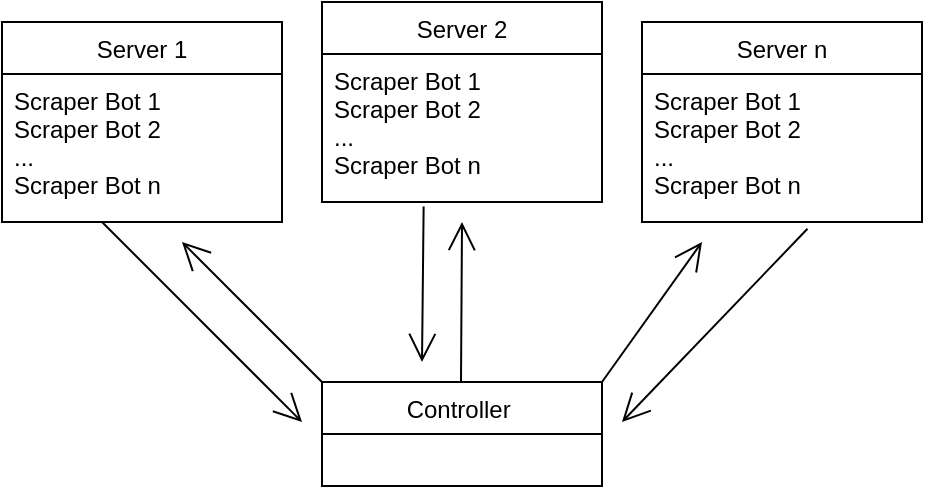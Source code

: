 <mxfile version="20.5.1" type="google" pages="10"><diagram id="6lo8edMfDOjn37Df6riV" name="distributed"><mxGraphModel grid="1" page="0" gridSize="10" guides="1" tooltips="1" connect="1" arrows="1" fold="1" pageScale="1" pageWidth="827" pageHeight="1169" math="0" shadow="0"><root><mxCell id="0"/><mxCell id="1" parent="0"/><mxCell id="WBsqoOBxt-YcbuJQRADD-1" value="Controller " style="swimlane;fontStyle=0;childLayout=stackLayout;horizontal=1;startSize=26;fillColor=none;horizontalStack=0;resizeParent=1;resizeParentMax=0;resizeLast=0;collapsible=1;marginBottom=0;" vertex="1" parent="1"><mxGeometry x="320" y="200" width="140" height="52" as="geometry"/></mxCell><mxCell id="WBsqoOBxt-YcbuJQRADD-5" value="" style="endArrow=open;endFill=1;endSize=12;html=1;rounded=0;" edge="1" parent="1"><mxGeometry width="160" relative="1" as="geometry"><mxPoint x="320" y="200" as="sourcePoint"/><mxPoint x="250" y="130" as="targetPoint"/></mxGeometry></mxCell><mxCell id="WBsqoOBxt-YcbuJQRADD-6" value="" style="endArrow=open;endFill=1;endSize=12;html=1;rounded=0;" edge="1" parent="1"><mxGeometry width="160" relative="1" as="geometry"><mxPoint x="389.5" y="200" as="sourcePoint"/><mxPoint x="390" y="120" as="targetPoint"/></mxGeometry></mxCell><mxCell id="WBsqoOBxt-YcbuJQRADD-7" value="" style="endArrow=open;endFill=1;endSize=12;html=1;rounded=0;" edge="1" parent="1"><mxGeometry width="160" relative="1" as="geometry"><mxPoint x="460" y="200" as="sourcePoint"/><mxPoint x="510" y="130" as="targetPoint"/></mxGeometry></mxCell><mxCell id="WBsqoOBxt-YcbuJQRADD-8" value="Server 1" style="swimlane;fontStyle=0;childLayout=stackLayout;horizontal=1;startSize=26;fillColor=none;horizontalStack=0;resizeParent=1;resizeParentMax=0;resizeLast=0;collapsible=1;marginBottom=0;" vertex="1" parent="1"><mxGeometry x="160" y="20" width="140" height="100" as="geometry"/></mxCell><mxCell id="WBsqoOBxt-YcbuJQRADD-9" value="Scraper Bot 1&#10;Scraper Bot 2&#10;...&#10;Scraper Bot n" style="text;strokeColor=none;fillColor=none;align=left;verticalAlign=top;spacingLeft=4;spacingRight=4;overflow=hidden;rotatable=0;points=[[0,0.5],[1,0.5]];portConstraint=eastwest;" vertex="1" parent="WBsqoOBxt-YcbuJQRADD-8"><mxGeometry y="26" width="140" height="74" as="geometry"/></mxCell><mxCell id="WBsqoOBxt-YcbuJQRADD-12" value="Server 2" style="swimlane;fontStyle=0;childLayout=stackLayout;horizontal=1;startSize=26;fillColor=none;horizontalStack=0;resizeParent=1;resizeParentMax=0;resizeLast=0;collapsible=1;marginBottom=0;" vertex="1" parent="1"><mxGeometry x="320" y="10" width="140" height="100" as="geometry"/></mxCell><mxCell id="WBsqoOBxt-YcbuJQRADD-21" value="Scraper Bot 1&#10;Scraper Bot 2&#10;...&#10;Scraper Bot n" style="text;strokeColor=none;fillColor=none;align=left;verticalAlign=top;spacingLeft=4;spacingRight=4;overflow=hidden;rotatable=0;points=[[0,0.5],[1,0.5]];portConstraint=eastwest;" vertex="1" parent="WBsqoOBxt-YcbuJQRADD-12"><mxGeometry y="26" width="140" height="74" as="geometry"/></mxCell><mxCell id="WBsqoOBxt-YcbuJQRADD-16" value="Server n" style="swimlane;fontStyle=0;childLayout=stackLayout;horizontal=1;startSize=26;fillColor=none;horizontalStack=0;resizeParent=1;resizeParentMax=0;resizeLast=0;collapsible=1;marginBottom=0;" vertex="1" parent="1"><mxGeometry x="480" y="20" width="140" height="100" as="geometry"/></mxCell><mxCell id="WBsqoOBxt-YcbuJQRADD-22" value="Scraper Bot 1&#10;Scraper Bot 2&#10;...&#10;Scraper Bot n" style="text;strokeColor=none;fillColor=none;align=left;verticalAlign=top;spacingLeft=4;spacingRight=4;overflow=hidden;rotatable=0;points=[[0,0.5],[1,0.5]];portConstraint=eastwest;" vertex="1" parent="WBsqoOBxt-YcbuJQRADD-16"><mxGeometry y="26" width="140" height="74" as="geometry"/></mxCell><mxCell id="WBsqoOBxt-YcbuJQRADD-23" value="" style="endArrow=open;endFill=1;endSize=12;html=1;rounded=0;" edge="1" parent="1"><mxGeometry width="160" relative="1" as="geometry"><mxPoint x="210" y="120" as="sourcePoint"/><mxPoint x="310" y="220" as="targetPoint"/></mxGeometry></mxCell><mxCell id="WBsqoOBxt-YcbuJQRADD-24" value="" style="endArrow=open;endFill=1;endSize=12;html=1;rounded=0;exitX=0.363;exitY=1.03;exitDx=0;exitDy=0;exitPerimeter=0;" edge="1" parent="1" source="WBsqoOBxt-YcbuJQRADD-21"><mxGeometry width="160" relative="1" as="geometry"><mxPoint x="370" y="120" as="sourcePoint"/><mxPoint x="370" y="190" as="targetPoint"/></mxGeometry></mxCell><mxCell id="WBsqoOBxt-YcbuJQRADD-25" value="" style="endArrow=open;endFill=1;endSize=12;html=1;rounded=0;exitX=0.591;exitY=1.046;exitDx=0;exitDy=0;exitPerimeter=0;" edge="1" parent="1" source="WBsqoOBxt-YcbuJQRADD-22"><mxGeometry width="160" relative="1" as="geometry"><mxPoint x="580" y="150" as="sourcePoint"/><mxPoint x="470" y="220" as="targetPoint"/></mxGeometry></mxCell></root></mxGraphModel></diagram><diagram id="6gfaLWw_kFgIqNuLyUsU" name="bot_controller"><mxGraphModel grid="1" page="1" gridSize="10" guides="1" tooltips="1" connect="1" arrows="1" fold="1" pageScale="1" pageWidth="827" pageHeight="1169" math="0" shadow="0"><root><mxCell id="0"/><mxCell id="1" parent="0"/><mxCell id="uJuizj9Ib52VV0CMXreC-1" value="Controller" style="html=1;" vertex="1" parent="1"><mxGeometry x="80" y="40" width="80" height="240" as="geometry"/></mxCell><mxCell id="uJuizj9Ib52VV0CMXreC-2" value="Scraping Bot" style="html=1;" vertex="1" parent="1"><mxGeometry x="400" y="40" width="80" height="240" as="geometry"/></mxCell><mxCell id="uJuizj9Ib52VV0CMXreC-3" value="" style="endArrow=open;endFill=1;endSize=12;html=1;rounded=0;entryX=0;entryY=0.167;entryDx=0;entryDy=0;entryPerimeter=0;" edge="1" parent="1" target="uJuizj9Ib52VV0CMXreC-2"><mxGeometry width="160" relative="1" as="geometry"><mxPoint x="160" y="80" as="sourcePoint"/><mxPoint x="320" y="80" as="targetPoint"/></mxGeometry></mxCell><mxCell id="uJuizj9Ib52VV0CMXreC-4" value="send scraping commands" style="text;html=1;align=center;verticalAlign=middle;resizable=0;points=[];autosize=1;strokeColor=none;fillColor=none;" vertex="1" parent="1"><mxGeometry x="200" y="50" width="160" height="30" as="geometry"/></mxCell><mxCell id="uJuizj9Ib52VV0CMXreC-5" value="" style="endArrow=open;endFill=1;endSize=12;html=1;rounded=0;" edge="1" parent="1"><mxGeometry width="160" relative="1" as="geometry"><mxPoint x="400" y="120" as="sourcePoint"/><mxPoint x="160" y="120" as="targetPoint"/></mxGeometry></mxCell><mxCell id="uJuizj9Ib52VV0CMXreC-6" value="confirm" style="text;html=1;align=center;verticalAlign=middle;resizable=0;points=[];autosize=1;strokeColor=none;fillColor=none;" vertex="1" parent="1"><mxGeometry x="250" y="90" width="60" height="30" as="geometry"/></mxCell><mxCell id="uJuizj9Ib52VV0CMXreC-7" value="" style="endArrow=open;endFill=1;endSize=12;html=1;rounded=0;" edge="1" parent="1"><mxGeometry width="160" relative="1" as="geometry"><mxPoint x="480" y="159.5" as="sourcePoint"/><mxPoint x="480" y="200" as="targetPoint"/><Array as="points"><mxPoint x="520" y="160"/><mxPoint x="520" y="180"/><mxPoint x="520" y="200"/></Array></mxGeometry></mxCell><mxCell id="uJuizj9Ib52VV0CMXreC-8" value="execution" style="text;html=1;align=center;verticalAlign=middle;resizable=0;points=[];autosize=1;strokeColor=none;fillColor=none;" vertex="1" parent="1"><mxGeometry x="520" y="165" width="70" height="30" as="geometry"/></mxCell><mxCell id="uJuizj9Ib52VV0CMXreC-9" value="" style="endArrow=open;endFill=1;endSize=12;html=1;rounded=0;exitX=-0.035;exitY=0.832;exitDx=0;exitDy=0;exitPerimeter=0;entryX=1.025;entryY=0.832;entryDx=0;entryDy=0;entryPerimeter=0;" edge="1" parent="1" source="uJuizj9Ib52VV0CMXreC-2" target="uJuizj9Ib52VV0CMXreC-1"><mxGeometry width="160" relative="1" as="geometry"><mxPoint x="220" y="240" as="sourcePoint"/><mxPoint x="170" y="240" as="targetPoint"/></mxGeometry></mxCell><mxCell id="uJuizj9Ib52VV0CMXreC-10" value="send data&amp;nbsp;" style="text;html=1;align=center;verticalAlign=middle;resizable=0;points=[];autosize=1;strokeColor=none;fillColor=none;" vertex="1" parent="1"><mxGeometry x="240" y="215" width="80" height="30" as="geometry"/></mxCell></root></mxGraphModel></diagram><diagram id="EYFS28SbmfHysY7_RKF6" name="cookie_rotation"><mxGraphModel grid="1" page="1" gridSize="10" guides="1" tooltips="1" connect="1" arrows="1" fold="1" pageScale="1" pageWidth="827" pageHeight="1169" math="0" shadow="0"><root><mxCell id="0"/><mxCell id="1" parent="0"/><mxCell id="QWUSet8GtUvoEqZP-g1v-1" value="cookie-rotation()&amp;nbsp;" style="text;html=1;align=center;verticalAlign=middle;resizable=0;points=[];autosize=1;strokeColor=none;fillColor=none;fontSize=14;fontStyle=0" vertex="1" parent="1"><mxGeometry x="275" y="30" width="130" height="30" as="geometry"/></mxCell><mxCell id="QWUSet8GtUvoEqZP-g1v-2" value="" style="verticalLabelPosition=bottom;shadow=0;dashed=0;align=center;html=1;verticalAlign=top;shape=mxgraph.electrical.rot_mech.verticalLabelPosition=bottom;shadow=0;dashed=0;align=center;fillColor=strokeColor;html=1;verticalAlign=top;strokeWidth=1;shape=mxgraph.electrical.rot_mech.rotation;fontSize=14;strokeColor=#00188D;" vertex="1" parent="1"><mxGeometry x="300" y="60" width="69" height="54" as="geometry"/></mxCell><mxCell id="QWUSet8GtUvoEqZP-g1v-3" value="" style="endArrow=classic;html=1;rounded=0;fontSize=14;strokeColor=#00188D;" edge="1" parent="1"><mxGeometry width="50" height="50" relative="1" as="geometry"><mxPoint x="210" y="78" as="sourcePoint"/><mxPoint x="270" y="78" as="targetPoint"/></mxGeometry></mxCell><mxCell id="QWUSet8GtUvoEqZP-g1v-4" value="random ()" style="text;html=1;align=center;verticalAlign=middle;resizable=0;points=[];autosize=1;strokeColor=none;fillColor=none;fontSize=14;fontStyle=0" vertex="1" parent="1"><mxGeometry x="294.5" y="114" width="80" height="30" as="geometry"/></mxCell><mxCell id="QWUSet8GtUvoEqZP-g1v-5" value="" style="shape=image;html=1;verticalAlign=top;verticalLabelPosition=bottom;labelBackgroundColor=#ffffff;imageAspect=0;aspect=fixed;image=https://cdn0.iconfinder.com/data/icons/job-seeker/256/choose_2_job_seeker_employee_unemployee_work-128.png;fontSize=14;" vertex="1" parent="1"><mxGeometry x="480" y="30" width="98" height="98" as="geometry"/></mxCell><mxCell id="QWUSet8GtUvoEqZP-g1v-6" value="account selection&amp;nbsp;" style="text;html=1;align=center;verticalAlign=middle;resizable=0;points=[];autosize=1;strokeColor=none;fillColor=none;fontSize=14;fontStyle=0" vertex="1" parent="1"><mxGeometry x="465" y="108" width="140" height="30" as="geometry"/></mxCell><mxCell id="QWUSet8GtUvoEqZP-g1v-7" value="" style="endArrow=classic;html=1;rounded=0;fontSize=14;strokeColor=#00188D;" edge="1" parent="1"><mxGeometry width="50" height="50" relative="1" as="geometry"><mxPoint x="400" y="78" as="sourcePoint"/><mxPoint x="460" y="78" as="targetPoint"/></mxGeometry></mxCell><mxCell id="QWUSet8GtUvoEqZP-g1v-8" value="Login" style="html=1;strokeColor=none;fillColor=#00188D;labelPosition=center;verticalLabelPosition=middle;verticalAlign=top;align=center;fontSize=12;outlineConnect=0;spacingTop=-6;fontColor=#FFFFFF;sketch=0;shape=mxgraph.sitemap.login;" vertex="1" parent="1"><mxGeometry x="69.5" y="49" width="110" height="60" as="geometry"/></mxCell><mxCell id="QWUSet8GtUvoEqZP-g1v-9" value="" style="endArrow=classic;html=1;rounded=0;fontSize=14;strokeColor=#00188D;" edge="1" parent="1"><mxGeometry width="50" height="50" relative="1" as="geometry"><mxPoint x="590" y="78" as="sourcePoint"/><mxPoint x="650" y="78" as="targetPoint"/></mxGeometry></mxCell><mxCell id="QWUSet8GtUvoEqZP-g1v-10" value="cookie creation&amp;nbsp;" style="text;html=1;align=center;verticalAlign=middle;resizable=0;points=[];autosize=1;strokeColor=none;fillColor=none;fontSize=14;fontStyle=0" vertex="1" parent="1"><mxGeometry x="64.5" y="109" width="120" height="30" as="geometry"/></mxCell><mxCell id="QWUSet8GtUvoEqZP-g1v-11" value="scraping" style="text;html=1;align=center;verticalAlign=middle;resizable=0;points=[];autosize=1;strokeColor=none;fillColor=none;fontSize=14;fontStyle=0" vertex="1" parent="1"><mxGeometry x="650" y="30" width="80" height="30" as="geometry"/></mxCell><mxCell id="QWUSet8GtUvoEqZP-g1v-12" value="" style="shape=image;html=1;verticalAlign=top;verticalLabelPosition=bottom;labelBackgroundColor=#ffffff;imageAspect=0;aspect=fixed;image=https://cdn0.iconfinder.com/data/icons/google-material-design-3-0/48/ic_play_for_work_48px-128.png;fontSize=14;" vertex="1" parent="1"><mxGeometry x="646" y="49" width="88" height="88" as="geometry"/></mxCell><mxCell id="QWUSet8GtUvoEqZP-g1v-13" value="" style="endArrow=classic;html=1;rounded=1;fontSize=14;exitX=0.5;exitY=1;exitDx=0;exitDy=0;fontColor=#00188D;strokeColor=#00188D;" edge="1" parent="1" source="QWUSet8GtUvoEqZP-g1v-12"><mxGeometry width="50" height="50" relative="1" as="geometry"><mxPoint x="710" y="168" as="sourcePoint"/><mxPoint x="60" y="78" as="targetPoint"/><Array as="points"><mxPoint x="690" y="158"/><mxPoint x="30" y="158"/><mxPoint x="30" y="78"/></Array></mxGeometry></mxCell></root></mxGraphModel></diagram><diagram id="NHl9UJUbLQCE3LHHdLps" name="schema_social"><mxGraphModel grid="1" page="1" gridSize="10" guides="1" tooltips="1" connect="1" arrows="1" fold="1" pageScale="1" pageWidth="827" pageHeight="1169" math="0" shadow="0"><root><mxCell id="0"/><mxCell id="1" parent="0"/><mxCell id="LEFngBoIfDXuX_nt51dI-24" style="edgeStyle=orthogonalEdgeStyle;rounded=1;orthogonalLoop=1;jettySize=auto;html=1;exitX=0.5;exitY=0;exitDx=0;exitDy=0;exitPerimeter=0;strokeColor=#00188D;strokeWidth=2;fontSize=14;fontColor=#00188D;entryX=0;entryY=0.5;entryDx=0;entryDy=0;fontStyle=0" edge="1" parent="1" source="LEFngBoIfDXuX_nt51dI-26" target="LEFngBoIfDXuX_nt51dI-43"><mxGeometry relative="1" as="geometry"><mxPoint x="170" y="70" as="targetPoint"/><Array as="points"><mxPoint x="70" y="70"/></Array></mxGeometry></mxCell><mxCell id="LEFngBoIfDXuX_nt51dI-25" style="edgeStyle=orthogonalEdgeStyle;rounded=1;orthogonalLoop=1;jettySize=auto;html=1;exitX=0.5;exitY=1;exitDx=0;exitDy=0;exitPerimeter=0;strokeColor=#00188D;strokeWidth=2;fontSize=14;fontColor=#00188D;fontStyle=0" edge="1" parent="1" source="LEFngBoIfDXuX_nt51dI-26"><mxGeometry relative="1" as="geometry"><mxPoint x="170" y="220" as="targetPoint"/><Array as="points"><mxPoint x="70" y="220"/><mxPoint x="170" y="220"/></Array></mxGeometry></mxCell><mxCell id="LEFngBoIfDXuX_nt51dI-26" value="" style="sketch=0;aspect=fixed;pointerEvents=1;shadow=0;dashed=0;html=1;strokeColor=none;labelPosition=center;verticalLabelPosition=bottom;verticalAlign=top;align=center;fillColor=#00188D;shape=mxgraph.azure.computer" vertex="1" parent="1"><mxGeometry x="40" y="123.5" width="60" height="54" as="geometry"/></mxCell><mxCell id="LEFngBoIfDXuX_nt51dI-27" value="Data collection&amp;nbsp;" style="text;html=1;align=center;verticalAlign=middle;resizable=0;points=[];autosize=1;strokeColor=none;fillColor=none;fontColor=#00188D;fontStyle=0;fontSize=14;" vertex="1" parent="1"><mxGeometry x="176.25" y="55" width="120" height="30" as="geometry"/></mxCell><mxCell id="LEFngBoIfDXuX_nt51dI-28" style="edgeStyle=orthogonalEdgeStyle;rounded=0;orthogonalLoop=1;jettySize=auto;html=1;exitX=1;exitY=0.5;exitDx=0;exitDy=0;strokeColor=#00188D;strokeWidth=2;fontSize=14;fontColor=#00188D;fontStyle=0" edge="1" parent="1"><mxGeometry relative="1" as="geometry"><mxPoint x="349" y="69.5" as="targetPoint"/><mxPoint x="299" y="69.5" as="sourcePoint"/></mxGeometry></mxCell><mxCell id="LEFngBoIfDXuX_nt51dI-29" style="edgeStyle=orthogonalEdgeStyle;rounded=0;orthogonalLoop=1;jettySize=auto;html=1;exitX=0.5;exitY=1;exitDx=0;exitDy=0;strokeColor=#00188D;strokeWidth=2;fontSize=14;fontColor=#00188D;fontStyle=0" edge="1" parent="1" source="LEFngBoIfDXuX_nt51dI-30"><mxGeometry relative="1" as="geometry"><mxPoint x="384" y="130" as="targetPoint"/></mxGeometry></mxCell><mxCell id="LEFngBoIfDXuX_nt51dI-30" value="&lt;font style=&quot;font-size: 17px;&quot;&gt;&lt;span&gt;DB&lt;/span&gt;&lt;/font&gt;" style="shape=datastore;whiteSpace=wrap;html=1;rounded=1;shadow=0;labelBackgroundColor=none;strokeColor=#00188D;strokeWidth=2;fontSize=14;fontColor=#00188D;fillColor=none;fontStyle=0" vertex="1" parent="1"><mxGeometry x="354" y="40" width="60" height="60" as="geometry"/></mxCell><mxCell id="LEFngBoIfDXuX_nt51dI-31" value="Data analysis" style="text;html=1;align=center;verticalAlign=middle;resizable=0;points=[];autosize=1;strokeColor=none;fillColor=none;fontSize=14;fontColor=#00188D;fontStyle=0" vertex="1" parent="1"><mxGeometry x="171.25" y="127.5" width="110" height="30" as="geometry"/></mxCell><mxCell id="LEFngBoIfDXuX_nt51dI-32" style="edgeStyle=orthogonalEdgeStyle;rounded=0;orthogonalLoop=1;jettySize=auto;html=1;exitX=1;exitY=0.5;exitDx=0;exitDy=0;strokeColor=#00188D;strokeWidth=2;fontSize=14;fontColor=#00188D;fontStyle=0" edge="1" parent="1" source="LEFngBoIfDXuX_nt51dI-33"><mxGeometry relative="1" as="geometry"><mxPoint x="350" y="145.143" as="targetPoint"/></mxGeometry></mxCell><mxCell id="LEFngBoIfDXuX_nt51dI-33" value="" style="rounded=1;whiteSpace=wrap;html=1;shadow=0;labelBackgroundColor=none;strokeColor=#00188D;strokeWidth=2;fontSize=14;fontColor=#00188D;fillColor=none;fontStyle=0" vertex="1" parent="1"><mxGeometry x="170" y="129" width="110" height="32" as="geometry"/></mxCell><mxCell id="LEFngBoIfDXuX_nt51dI-34" style="edgeStyle=orthogonalEdgeStyle;rounded=0;orthogonalLoop=1;jettySize=auto;html=1;exitX=0.5;exitY=1;exitDx=0;exitDy=0;exitPerimeter=0;strokeColor=#00188D;strokeWidth=2;fontSize=14;fontColor=#00188D;fontStyle=0" edge="1" parent="1" source="LEFngBoIfDXuX_nt51dI-35"><mxGeometry relative="1" as="geometry"><mxPoint x="384" y="200" as="targetPoint"/></mxGeometry></mxCell><mxCell id="LEFngBoIfDXuX_nt51dI-35" value="" style="sketch=0;aspect=fixed;pointerEvents=1;shadow=0;dashed=0;html=1;strokeColor=none;labelPosition=center;verticalLabelPosition=bottom;verticalAlign=top;align=center;fillColor=#00188D;shape=mxgraph.mscae.enterprise.filter;rounded=1;labelBackgroundColor=none;strokeWidth=2;fontSize=14;fontColor=#00188D;fillStyle=auto;fontStyle=0" vertex="1" parent="1"><mxGeometry x="359" y="129" width="50" height="45" as="geometry"/></mxCell><mxCell id="LEFngBoIfDXuX_nt51dI-36" value="Filtering" style="text;html=1;align=center;verticalAlign=middle;resizable=0;points=[];autosize=1;strokeColor=none;fillColor=none;fontSize=14;fontColor=#00188D;fontStyle=0" vertex="1" parent="1"><mxGeometry x="400" y="127.5" width="70" height="30" as="geometry"/></mxCell><mxCell id="LEFngBoIfDXuX_nt51dI-37" value="Data visualization&amp;nbsp;" style="text;html=1;align=center;verticalAlign=middle;resizable=0;points=[];autosize=1;strokeColor=none;fillColor=none;fontSize=14;fontColor=#00188D;fontStyle=0" vertex="1" parent="1"><mxGeometry x="167.5" y="200" width="140" height="30" as="geometry"/></mxCell><mxCell id="LEFngBoIfDXuX_nt51dI-38" style="edgeStyle=orthogonalEdgeStyle;rounded=0;orthogonalLoop=1;jettySize=auto;html=1;exitX=1;exitY=0.5;exitDx=0;exitDy=0;strokeColor=#00188D;strokeWidth=2;fontSize=14;fontColor=#00188D;fontStyle=0" edge="1" parent="1" source="LEFngBoIfDXuX_nt51dI-39"><mxGeometry relative="1" as="geometry"><mxPoint x="350" y="215" as="targetPoint"/></mxGeometry></mxCell><mxCell id="LEFngBoIfDXuX_nt51dI-39" value="" style="rounded=1;whiteSpace=wrap;html=1;shadow=0;labelBackgroundColor=none;strokeColor=#00188D;strokeWidth=2;fontSize=14;fontColor=#00188D;fillColor=none;fontStyle=0" vertex="1" parent="1"><mxGeometry x="170" y="190" width="135" height="50" as="geometry"/></mxCell><mxCell id="LEFngBoIfDXuX_nt51dI-40" style="edgeStyle=orthogonalEdgeStyle;rounded=0;orthogonalLoop=1;jettySize=auto;html=1;exitX=0.5;exitY=1;exitDx=0;exitDy=0;strokeColor=#00188D;strokeWidth=2;fontSize=14;fontColor=#00188D;fontStyle=0" edge="1" parent="1" source="LEFngBoIfDXuX_nt51dI-39" target="LEFngBoIfDXuX_nt51dI-39"><mxGeometry relative="1" as="geometry"/></mxCell><mxCell id="LEFngBoIfDXuX_nt51dI-41" value="Output &lt;br&gt;&amp;amp; &lt;br&gt;decisions" style="text;html=1;align=center;verticalAlign=middle;resizable=0;points=[];autosize=1;strokeColor=none;fillColor=none;fontSize=14;fontColor=#00188D;fontStyle=0" vertex="1" parent="1"><mxGeometry x="344" y="200" width="80" height="60" as="geometry"/></mxCell><mxCell id="LEFngBoIfDXuX_nt51dI-42" value="" style="rounded=1;whiteSpace=wrap;html=1;shadow=0;labelBackgroundColor=none;strokeColor=#00188D;strokeWidth=2;fontSize=14;fontColor=#00188D;fillColor=none;fontStyle=0" vertex="1" parent="1"><mxGeometry x="349" y="200" width="71" height="70" as="geometry"/></mxCell><mxCell id="LEFngBoIfDXuX_nt51dI-43" value="" style="rounded=1;whiteSpace=wrap;html=1;shadow=0;labelBackgroundColor=none;fillStyle=auto;strokeColor=#00188D;strokeWidth=2;fontSize=14;fontColor=#00188D;fillColor=none;sketch=0;glass=0;fontStyle=0" vertex="1" parent="1"><mxGeometry x="170.63" y="50" width="128.75" height="40" as="geometry"/></mxCell><mxCell id="LEFngBoIfDXuX_nt51dI-44" value="" style="endArrow=classic;html=1;rounded=0;strokeColor=#00188D;strokeWidth=2;fontSize=14;fontColor=#00188D;entryX=0;entryY=0.5;entryDx=0;entryDy=0;fontStyle=0" edge="1" parent="1" target="LEFngBoIfDXuX_nt51dI-33"><mxGeometry width="50" height="50" relative="1" as="geometry"><mxPoint x="100" y="145.5" as="sourcePoint"/><mxPoint x="160" y="144.5" as="targetPoint"/></mxGeometry></mxCell></root></mxGraphModel></diagram><diagram id="wFvcPxUD2ly5XsXUV4zf" name="scraper"><mxGraphModel grid="1" page="1" gridSize="10" guides="1" tooltips="1" connect="1" arrows="1" fold="1" pageScale="1" pageWidth="827" pageHeight="1169" math="0" shadow="0"><root><mxCell id="0"/><mxCell id="1" parent="0"/><mxCell id="mWmSoCLLLnv0WymLo4vZ-1" style="edgeStyle=orthogonalEdgeStyle;rounded=0;orthogonalLoop=1;jettySize=auto;html=1;exitX=1;exitY=0.5;exitDx=0;exitDy=0;exitPerimeter=0;fillColor=#0050ef;strokeColor=#001DBC;entryX=0;entryY=0.5;entryDx=0;entryDy=0;entryPerimeter=0;" edge="1" parent="1" source="mWmSoCLLLnv0WymLo4vZ-2" target="mWmSoCLLLnv0WymLo4vZ-5"><mxGeometry relative="1" as="geometry"><mxPoint x="205" y="70" as="targetPoint"/></mxGeometry></mxCell><mxCell id="mWmSoCLLLnv0WymLo4vZ-2" value="" style="strokeWidth=2;html=1;shape=mxgraph.flowchart.database;whiteSpace=wrap;fillColor=#00188D;strokeColor=#FFFFFF;" vertex="1" parent="1"><mxGeometry x="65" y="40" width="60" height="60" as="geometry"/></mxCell><mxCell id="mWmSoCLLLnv0WymLo4vZ-3" value="" style="shape=datastore;whiteSpace=wrap;html=1;fillColor=#00188D;strokeColor=#FFFFFF;labelBackgroundColor=#00188D;" vertex="1" parent="1"><mxGeometry x="365" y="40" width="60" height="60" as="geometry"/></mxCell><mxCell id="mWmSoCLLLnv0WymLo4vZ-4" style="edgeStyle=orthogonalEdgeStyle;rounded=0;orthogonalLoop=1;jettySize=auto;html=1;exitX=1;exitY=0.5;exitDx=0;exitDy=0;exitPerimeter=0;fillColor=#0050ef;strokeColor=#001DBC;entryX=0;entryY=0.5;entryDx=0;entryDy=0;" edge="1" parent="1" source="mWmSoCLLLnv0WymLo4vZ-5" target="mWmSoCLLLnv0WymLo4vZ-3"><mxGeometry relative="1" as="geometry"><mxPoint x="355" y="70" as="targetPoint"/></mxGeometry></mxCell><mxCell id="mWmSoCLLLnv0WymLo4vZ-5" value="" style="verticalLabelPosition=bottom;html=1;verticalAlign=top;align=center;strokeColor=#00188D;fillColor=#00188D;shape=mxgraph.azure.worker_roles;" vertex="1" parent="1"><mxGeometry x="215" y="47.5" width="55.0" height="45" as="geometry"/></mxCell><mxCell id="mWmSoCLLLnv0WymLo4vZ-6" value="Website data" style="text;html=1;align=center;verticalAlign=middle;resizable=0;points=[];autosize=1;strokeColor=none;fillColor=none;fontSize=14;fontStyle=0;fontColor=#00188D;" vertex="1" parent="1"><mxGeometry x="45" y="95" width="100" height="30" as="geometry"/></mxCell><mxCell id="mWmSoCLLLnv0WymLo4vZ-7" value="Web Scraper" style="text;html=1;align=center;verticalAlign=middle;resizable=0;points=[];autosize=1;strokeColor=none;fillColor=none;fontSize=14;fontColor=#00188D;fontStyle=0" vertex="1" parent="1"><mxGeometry x="195" y="95" width="100" height="30" as="geometry"/></mxCell><mxCell id="mWmSoCLLLnv0WymLo4vZ-8" value="Extracted data" style="text;html=1;align=center;verticalAlign=middle;resizable=0;points=[];autosize=1;strokeColor=none;fillColor=none;fontSize=14;fontColor=#00188D;fontStyle=0" vertex="1" parent="1"><mxGeometry x="345" y="95" width="110" height="30" as="geometry"/></mxCell></root></mxGraphModel></diagram><diagram id="AjckYMSvgVYOjL4n3dFm" name="UUID"><mxGraphModel grid="1" page="1" gridSize="10" guides="1" tooltips="1" connect="1" arrows="1" fold="1" pageScale="1" pageWidth="827" pageHeight="1169" math="0" shadow="0"><root><mxCell id="0"/><mxCell id="1" parent="0"/><mxCell id="S6ZNFdDVEeis78MNWXaA-2" value="&lt;font color=&quot;#ff3333&quot;&gt;7b823cb2&lt;/font&gt;-&lt;font color=&quot;#3333ff&quot;&gt;baf1&lt;/font&gt;-&lt;font color=&quot;#00994d&quot;&gt;48ec&lt;/font&gt;-&lt;font color=&quot;#ff9933&quot;&gt;8ae1&lt;/font&gt;-c3bc3cb3193d" style="text;html=1;align=center;verticalAlign=middle;resizable=0;points=[];autosize=1;strokeColor=none;fillColor=none;fontSize=18;" vertex="1" parent="1"><mxGeometry x="130" y="40" width="360" height="40" as="geometry"/></mxCell><mxCell id="S6ZNFdDVEeis78MNWXaA-3" value="" style="endArrow=classic;html=1;rounded=0;fontSize=18;fontColor=#000000;entryX=0.525;entryY=-0.06;entryDx=0;entryDy=0;entryPerimeter=0;" edge="1" parent="1" target="S6ZNFdDVEeis78MNWXaA-4"><mxGeometry width="50" height="50" relative="1" as="geometry"><mxPoint x="170" y="80" as="sourcePoint"/><mxPoint x="170" y="120" as="targetPoint"/></mxGeometry></mxCell><mxCell id="S6ZNFdDVEeis78MNWXaA-4" value="&lt;font color=&quot;#ff3333&quot;&gt;time_low&lt;/font&gt;" style="text;html=1;align=center;verticalAlign=middle;resizable=0;points=[];autosize=1;strokeColor=none;fillColor=none;fontSize=15;fontColor=#000000;" vertex="1" parent="1"><mxGeometry x="80" y="110" width="80" height="30" as="geometry"/></mxCell><mxCell id="S6ZNFdDVEeis78MNWXaA-5" value="" style="endArrow=classic;html=1;rounded=0;fontSize=18;fontColor=#000000;entryX=0.365;entryY=-0.113;entryDx=0;entryDy=0;entryPerimeter=0;" edge="1" parent="1" target="S6ZNFdDVEeis78MNWXaA-6"><mxGeometry width="50" height="50" relative="1" as="geometry"><mxPoint x="240" y="80" as="sourcePoint"/><mxPoint x="240" y="160" as="targetPoint"/></mxGeometry></mxCell><mxCell id="S6ZNFdDVEeis78MNWXaA-6" value="&lt;font color=&quot;#3333ff&quot;&gt;time_mid&lt;/font&gt;" style="text;html=1;align=center;verticalAlign=middle;resizable=0;points=[];autosize=1;strokeColor=none;fillColor=none;fontSize=15;fontColor=#000000;" vertex="1" parent="1"><mxGeometry x="140" y="150" width="80" height="30" as="geometry"/></mxCell><mxCell id="S6ZNFdDVEeis78MNWXaA-7" value="" style="endArrow=classic;html=1;rounded=0;fontSize=18;fontColor=#000000;entryX=0.503;entryY=-0.167;entryDx=0;entryDy=0;entryPerimeter=0;" edge="1" parent="1" target="S6ZNFdDVEeis78MNWXaA-8"><mxGeometry width="50" height="50" relative="1" as="geometry"><mxPoint x="290" y="80" as="sourcePoint"/><mxPoint x="290" y="120" as="targetPoint"/></mxGeometry></mxCell><mxCell id="S6ZNFdDVEeis78MNWXaA-8" value="&lt;font color=&quot;#00994d&quot;&gt;time_hi_and version&lt;/font&gt;" style="text;html=1;align=center;verticalAlign=middle;resizable=0;points=[];autosize=1;strokeColor=none;fillColor=none;fontSize=15;fontColor=#000000;" vertex="1" parent="1"><mxGeometry x="180" y="180" width="160" height="30" as="geometry"/></mxCell><mxCell id="S6ZNFdDVEeis78MNWXaA-9" value="" style="endArrow=classic;html=1;rounded=0;fontSize=18;fontColor=#000000;" edge="1" parent="1"><mxGeometry width="50" height="50" relative="1" as="geometry"><mxPoint x="334" y="80" as="sourcePoint"/><mxPoint x="380" y="150" as="targetPoint"/></mxGeometry></mxCell><mxCell id="S6ZNFdDVEeis78MNWXaA-10" value="&lt;span style=&quot;font-family: sans-serif; font-size: 14px; text-align: start;&quot;&gt;&lt;font color=&quot;#ff9933&quot;&gt;clock_seq_hi_and_res clock_seq_low&lt;/font&gt;&lt;/span&gt;" style="text;html=1;align=center;verticalAlign=middle;resizable=0;points=[];autosize=1;strokeColor=none;fillColor=none;fontSize=15;fontColor=#000000;" vertex="1" parent="1"><mxGeometry x="280" y="150" width="260" height="30" as="geometry"/></mxCell><mxCell id="S6ZNFdDVEeis78MNWXaA-11" value="" style="endArrow=classic;html=1;rounded=0;fontSize=18;fontColor=#000000;" edge="1" parent="1"><mxGeometry width="50" height="50" relative="1" as="geometry"><mxPoint x="410" y="80" as="sourcePoint"/><mxPoint x="462" y="110" as="targetPoint"/></mxGeometry></mxCell><mxCell id="S6ZNFdDVEeis78MNWXaA-12" value="node (MAC address)" style="text;html=1;align=center;verticalAlign=middle;resizable=0;points=[];autosize=1;strokeColor=none;fillColor=none;fontSize=15;fontColor=#000000;" vertex="1" parent="1"><mxGeometry x="400" y="110" width="160" height="30" as="geometry"/></mxCell></root></mxGraphModel></diagram><diagram id="H33h-VTSottruESUBHRk" name="API"><mxGraphModel grid="1" page="1" gridSize="10" guides="1" tooltips="1" connect="1" arrows="1" fold="1" pageScale="1" pageWidth="827" pageHeight="1169" math="0" shadow="0"><root><mxCell id="0"/><mxCell id="1" parent="0"/><mxCell id="7AaZ1QBW_k7z9QwE0T_A-1" value="" style="endArrow=classic;html=1;rounded=1;fontFamily=Comic Sans MS;fontStyle=1;fontColor=#00188D;strokeColor=#00188D;" edge="1" parent="1"><mxGeometry width="50" height="50" relative="1" as="geometry"><mxPoint x="130" y="70" as="sourcePoint"/><mxPoint x="220" y="70" as="targetPoint"/></mxGeometry></mxCell><mxCell id="7AaZ1QBW_k7z9QwE0T_A-2" value="" style="endArrow=classic;html=1;rounded=1;fontFamily=Comic Sans MS;fontStyle=1;fontColor=#00188D;strokeColor=#00188D;" edge="1" parent="1"><mxGeometry width="50" height="50" relative="1" as="geometry"><mxPoint x="340" y="70" as="sourcePoint"/><mxPoint x="430" y="70" as="targetPoint"/></mxGeometry></mxCell><mxCell id="7AaZ1QBW_k7z9QwE0T_A-3" value="" style="endArrow=classic;html=1;rounded=1;fontFamily=Comic Sans MS;fontStyle=1;fontColor=#00188D;strokeColor=#00188D;" edge="1" parent="1"><mxGeometry width="50" height="50" relative="1" as="geometry"><mxPoint x="430" y="100" as="sourcePoint"/><mxPoint x="340" y="100" as="targetPoint"/><Array as="points"><mxPoint x="380" y="100"/></Array></mxGeometry></mxCell><mxCell id="7AaZ1QBW_k7z9QwE0T_A-4" value="" style="endArrow=classic;html=1;rounded=1;fontFamily=Comic Sans MS;fontStyle=1;fontColor=#00188D;strokeColor=#00188D;" edge="1" parent="1"><mxGeometry width="50" height="50" relative="1" as="geometry"><mxPoint x="220" y="100" as="sourcePoint"/><mxPoint x="130" y="100" as="targetPoint"/><Array as="points"><mxPoint x="170" y="100"/></Array></mxGeometry></mxCell><mxCell id="7AaZ1QBW_k7z9QwE0T_A-5" value="HTTP Method" style="text;html=1;align=center;verticalAlign=middle;resizable=0;points=[];autosize=1;strokeColor=none;fillColor=none;fontFamily=Helvetica;fontStyle=0;fontColor=#000000;" vertex="1" parent="1"><mxGeometry x="125" y="30" width="100" height="30" as="geometry"/></mxCell><mxCell id="7AaZ1QBW_k7z9QwE0T_A-6" value="JSON" style="text;html=1;align=center;verticalAlign=middle;resizable=0;points=[];autosize=1;strokeColor=none;fillColor=none;fontFamily=Helvetica;fontStyle=0;fontColor=#000000;" vertex="1" parent="1"><mxGeometry x="145" y="100" width="60" height="30" as="geometry"/></mxCell><mxCell id="7AaZ1QBW_k7z9QwE0T_A-7" value="DATABASE&lt;br&gt;" style="sketch=0;aspect=fixed;pointerEvents=1;shadow=0;dashed=0;html=1;strokeColor=none;labelPosition=center;verticalLabelPosition=bottom;verticalAlign=top;align=center;fillColor=#00188D;shape=mxgraph.mscae.enterprise.database_generic;fontFamily=Helvetica;fontStyle=0;fontColor=#000000;" vertex="1" parent="1"><mxGeometry x="440" y="45" width="55.5" height="75" as="geometry"/></mxCell><mxCell id="7AaZ1QBW_k7z9QwE0T_A-8" value="&lt;span style=&quot;&quot;&gt;REST API&lt;/span&gt;&lt;br style=&quot;&quot;&gt;&lt;span style=&quot;&quot;&gt;{...}&lt;/span&gt;" style="sketch=0;aspect=fixed;pointerEvents=1;shadow=0;dashed=0;html=1;strokeColor=none;labelPosition=center;verticalLabelPosition=bottom;verticalAlign=top;align=center;fillColor=#00188D;shape=mxgraph.mscae.enterprise.internet;fontFamily=Helvetica;fontStyle=0;fontColor=#000000;" vertex="1" parent="1"><mxGeometry x="230" y="50.4" width="96.13" height="59.6" as="geometry"/></mxCell><mxCell id="7AaZ1QBW_k7z9QwE0T_A-9" value="CLIENT" style="sketch=0;aspect=fixed;pointerEvents=1;shadow=0;dashed=0;html=1;strokeColor=none;labelPosition=center;verticalLabelPosition=bottom;verticalAlign=top;align=center;fillColor=#00188D;shape=mxgraph.azure.computer;fontFamily=Helvetica;fontStyle=0;fontColor=#000000;" vertex="1" parent="1"><mxGeometry x="40" y="57" width="70" height="63" as="geometry"/></mxCell></root></mxGraphModel></diagram><diagram id="he7Y6TqodTyD-j79TkqX" name="proxy"><mxGraphModel grid="1" page="1" gridSize="10" guides="1" tooltips="1" connect="1" arrows="1" fold="1" pageScale="1" pageWidth="827" pageHeight="1169" math="0" shadow="0"><root><mxCell id="0"/><mxCell id="1" parent="0"/><mxCell id="XV21KReYTC4Gqw4dBxTP-3" style="edgeStyle=orthogonalEdgeStyle;rounded=0;orthogonalLoop=1;jettySize=auto;html=1;" edge="1" parent="1"><mxGeometry relative="1" as="geometry"><mxPoint x="270" y="140" as="targetPoint"/><mxPoint x="180" y="140" as="sourcePoint"/></mxGeometry></mxCell><mxCell id="XV21KReYTC4Gqw4dBxTP-1" value="Request" style="rounded=1;whiteSpace=wrap;html=1;fillColor=none;strokeColor=#00188D;" vertex="1" parent="1"><mxGeometry x="90" y="110" width="80" height="60" as="geometry"/></mxCell><mxCell id="XV21KReYTC4Gqw4dBxTP-4" value="random_ip_rotation()" style="text;html=1;align=center;verticalAlign=middle;resizable=0;points=[];autosize=1;strokeColor=none;fillColor=none;" vertex="1" parent="1"><mxGeometry x="250" y="90" width="130" height="30" as="geometry"/></mxCell><mxCell id="XV21KReYTC4Gqw4dBxTP-5" value="" style="fontColor=#0066CC;verticalAlign=top;verticalLabelPosition=bottom;labelPosition=center;align=center;html=1;outlineConnect=0;fillColor=#00188D;strokeColor=#E6E6E6;gradientColor=none;gradientDirection=north;strokeWidth=2;shape=mxgraph.networks.proxy_server;" vertex="1" parent="1"><mxGeometry x="281" y="120" width="68" height="60" as="geometry"/></mxCell><mxCell id="XV21KReYTC4Gqw4dBxTP-6" value="Proxy server" style="text;html=1;align=center;verticalAlign=middle;resizable=0;points=[];autosize=1;strokeColor=none;fillColor=none;" vertex="1" parent="1"><mxGeometry x="270" y="180" width="90" height="30" as="geometry"/></mxCell><mxCell id="XV21KReYTC4Gqw4dBxTP-9" style="edgeStyle=orthogonalEdgeStyle;rounded=0;orthogonalLoop=1;jettySize=auto;html=1;" edge="1" parent="1"><mxGeometry relative="1" as="geometry"><mxPoint x="440" y="139.5" as="targetPoint"/><mxPoint x="350" y="139.5" as="sourcePoint"/></mxGeometry></mxCell><mxCell id="XV21KReYTC4Gqw4dBxTP-11" value="Target" style="rounded=1;whiteSpace=wrap;html=1;fillColor=none;strokeColor=#00188D;" vertex="1" parent="1"><mxGeometry x="450" y="110" width="80" height="60" as="geometry"/></mxCell></root></mxGraphModel></diagram><diagram id="rWDZF0wMn_j79gkvHF2N" name="output"><mxGraphModel grid="1" page="1" gridSize="10" guides="1" tooltips="1" connect="1" arrows="1" fold="1" pageScale="1" pageWidth="827" pageHeight="1169" math="0" shadow="0"><root><mxCell id="0"/><mxCell id="1" parent="0"/><mxCell id="QfdWkEY_bb67bexJOwhS-1" value="" style="shape=cylinder3;whiteSpace=wrap;html=1;boundedLbl=1;backgroundOutline=1;size=15;sketch=0;strokeColor=#00188D;fontColor=#00188D;fillColor=none;strokeWidth=2;" vertex="1" parent="1"><mxGeometry x="490" y="112.5" width="50" height="62.5" as="geometry"/></mxCell><mxCell id="uVu6DwGuUQXHKTf3cj1c-1" value="" style="verticalLabelPosition=bottom;html=1;verticalAlign=top;align=center;strokeColor=#00188D;fillColor=#00188D;shape=mxgraph.azure.worker_roles;" vertex="1" parent="1"><mxGeometry x="100" y="120" width="55.0" height="45" as="geometry"/></mxCell><mxCell id="uVu6DwGuUQXHKTf3cj1c-3" value="scraping" style="text;html=1;align=center;verticalAlign=middle;resizable=0;points=[];autosize=1;strokeColor=none;fillColor=none;fontColor=#000000;" vertex="1" parent="1"><mxGeometry x="92.5" y="90" width="70" height="30" as="geometry"/></mxCell><mxCell id="uVu6DwGuUQXHKTf3cj1c-4" value="UUID_function()&lt;br&gt;+&lt;br&gt;zip_function()" style="text;html=1;align=center;verticalAlign=middle;resizable=0;points=[];autosize=1;strokeColor=none;fillColor=none;fontColor=#000000;" vertex="1" parent="1"><mxGeometry x="230" y="107.5" width="110" height="60" as="geometry"/></mxCell><mxCell id="uVu6DwGuUQXHKTf3cj1c-5" value="" style="rounded=1;whiteSpace=wrap;html=1;sketch=0;strokeColor=#00188D;strokeWidth=2;fontColor=#000000;fillColor=none;" vertex="1" parent="1"><mxGeometry x="225" y="112.5" width="120" height="60" as="geometry"/></mxCell><mxCell id="uVu6DwGuUQXHKTf3cj1c-8" value="" style="endArrow=classic;html=1;rounded=0;fontColor=#00188D;strokeColor=#00188D;" edge="1" parent="1"><mxGeometry width="50" height="50" relative="1" as="geometry"><mxPoint x="160" y="142" as="sourcePoint"/><mxPoint x="220" y="142" as="targetPoint"/></mxGeometry></mxCell><mxCell id="uVu6DwGuUQXHKTf3cj1c-9" value="" style="endArrow=classic;html=1;rounded=0;fontColor=#000000;strokeColor=#00188D;" edge="1" parent="1"><mxGeometry width="50" height="50" relative="1" as="geometry"><mxPoint x="350" y="142.33" as="sourcePoint"/><mxPoint x="480" y="142" as="targetPoint"/></mxGeometry></mxCell><mxCell id="uVu6DwGuUQXHKTf3cj1c-13" value="data ingestion&amp;nbsp;" style="text;html=1;align=center;verticalAlign=middle;resizable=0;points=[];autosize=1;strokeColor=none;fillColor=none;fontColor=#000000;" vertex="1" parent="1"><mxGeometry x="364" y="112.5" width="100" height="30" as="geometry"/></mxCell></root></mxGraphModel></diagram><diagram id="h6KhHYKZPOcQuUuswZlE" name="tool_versions"><mxGraphModel grid="1" page="1" gridSize="10" guides="1" tooltips="1" connect="1" arrows="1" fold="1" pageScale="1" pageWidth="827" pageHeight="1169" math="0" shadow="0"><root><mxCell id="0"/><mxCell id="1" parent="0"/><mxCell id="slDrftkmYR_zY9j2P3pz-2" value="" style="sketch=0;pointerEvents=1;shadow=0;dashed=0;html=1;strokeColor=none;labelPosition=center;verticalLabelPosition=bottom;verticalAlign=top;align=center;fillColor=#00188D;shape=mxgraph.mscae.intune.update" vertex="1" parent="1"><mxGeometry x="120" y="40" width="38" height="40" as="geometry"/></mxCell><mxCell id="slDrftkmYR_zY9j2P3pz-3" value="" style="sketch=0;pointerEvents=1;shadow=0;dashed=0;html=1;strokeColor=none;labelPosition=center;verticalLabelPosition=bottom;verticalAlign=top;align=center;fillColor=#00188D;shape=mxgraph.mscae.intune.update" vertex="1" parent="1"><mxGeometry x="320" y="40" width="38" height="40" as="geometry"/></mxCell><mxCell id="slDrftkmYR_zY9j2P3pz-4" value="facebook-scraper" style="text;html=1;align=center;verticalAlign=middle;resizable=0;points=[];autosize=1;strokeColor=none;fillColor=none;" vertex="1" parent="1"><mxGeometry x="79" y="10" width="120" height="30" as="geometry"/></mxCell><mxCell id="slDrftkmYR_zY9j2P3pz-7" value="instaloader" style="text;html=1;align=center;verticalAlign=middle;resizable=0;points=[];autosize=1;strokeColor=none;fillColor=none;" vertex="1" parent="1"><mxGeometry x="299" y="10" width="80" height="30" as="geometry"/></mxCell><mxCell id="slDrftkmYR_zY9j2P3pz-11" value="v. 0.2.58&lt;br&gt;July 2022" style="rounded=1;whiteSpace=wrap;html=1;fillColor=none;strokeColor=#00188D;" vertex="1" parent="1"><mxGeometry x="89" y="150" width="100" height="30" as="geometry"/></mxCell><mxCell id="slDrftkmYR_zY9j2P3pz-13" style="edgeStyle=orthogonalEdgeStyle;rounded=0;orthogonalLoop=1;jettySize=auto;html=1;exitX=0.5;exitY=1;exitDx=0;exitDy=0;strokeColor=#00188D;" edge="1" parent="1"><mxGeometry relative="1" as="geometry"><mxPoint x="139" y="100" as="targetPoint"/><mxPoint x="138.71" y="80" as="sourcePoint"/><Array as="points"><mxPoint x="138.96" y="90"/><mxPoint x="138.96" y="90"/></Array></mxGeometry></mxCell><mxCell id="slDrftkmYR_zY9j2P3pz-15" value="v. 0.2.59&lt;br&gt;September 2022" style="rounded=1;whiteSpace=wrap;html=1;fillColor=#dae8fc;strokeColor=#00188D;" vertex="1" parent="1"><mxGeometry x="89" y="200" width="100" height="40" as="geometry"/></mxCell><mxCell id="slDrftkmYR_zY9j2P3pz-18" value="v. 4.9.1&lt;br&gt;June 2022" style="rounded=1;whiteSpace=wrap;html=1;fillColor=none;strokeColor=#00188D;" vertex="1" parent="1"><mxGeometry x="289" y="100" width="100" height="30" as="geometry"/></mxCell><mxCell id="slDrftkmYR_zY9j2P3pz-19" value="v. 0.2.57&lt;br&gt;June 2022" style="rounded=1;whiteSpace=wrap;html=1;fillColor=none;strokeColor=#00188D;" vertex="1" parent="1"><mxGeometry x="89" y="100" width="100" height="30" as="geometry"/></mxCell><mxCell id="slDrftkmYR_zY9j2P3pz-20" style="edgeStyle=orthogonalEdgeStyle;rounded=0;orthogonalLoop=1;jettySize=auto;html=1;exitX=0.5;exitY=1;exitDx=0;exitDy=0;strokeColor=#00188D;" edge="1" parent="1"><mxGeometry relative="1" as="geometry"><mxPoint x="139" y="150" as="targetPoint"/><mxPoint x="138.71" y="130" as="sourcePoint"/><Array as="points"><mxPoint x="138.96" y="140"/><mxPoint x="138.96" y="140"/></Array></mxGeometry></mxCell><mxCell id="slDrftkmYR_zY9j2P3pz-22" style="edgeStyle=orthogonalEdgeStyle;rounded=0;orthogonalLoop=1;jettySize=auto;html=1;exitX=0.5;exitY=1;exitDx=0;exitDy=0;strokeColor=#00188D;" edge="1" parent="1"><mxGeometry relative="1" as="geometry"><mxPoint x="139.13" y="200" as="targetPoint"/><mxPoint x="138.84" y="180" as="sourcePoint"/><Array as="points"><mxPoint x="139.09" y="190"/><mxPoint x="139.09" y="190"/></Array></mxGeometry></mxCell><mxCell id="slDrftkmYR_zY9j2P3pz-23" style="edgeStyle=orthogonalEdgeStyle;rounded=0;orthogonalLoop=1;jettySize=auto;html=1;exitX=0.5;exitY=1;exitDx=0;exitDy=0;strokeColor=#00188D;" edge="1" parent="1"><mxGeometry relative="1" as="geometry"><mxPoint x="339.13" y="100" as="targetPoint"/><mxPoint x="338.84" y="80" as="sourcePoint"/><Array as="points"><mxPoint x="339.09" y="90"/><mxPoint x="339.09" y="90"/></Array></mxGeometry></mxCell><mxCell id="slDrftkmYR_zY9j2P3pz-24" style="edgeStyle=orthogonalEdgeStyle;rounded=0;orthogonalLoop=1;jettySize=auto;html=1;exitX=0.5;exitY=1;exitDx=0;exitDy=0;strokeColor=#00188D;" edge="1" parent="1"><mxGeometry relative="1" as="geometry"><mxPoint x="339.16" y="150" as="targetPoint"/><mxPoint x="338.87" y="130" as="sourcePoint"/><Array as="points"><mxPoint x="339.12" y="140"/><mxPoint x="339.12" y="140"/></Array></mxGeometry></mxCell><mxCell id="slDrftkmYR_zY9j2P3pz-25" value="v. 4.9.2&lt;br&gt;July 2022" style="rounded=1;whiteSpace=wrap;html=1;fillColor=none;strokeColor=#00188D;" vertex="1" parent="1"><mxGeometry x="289" y="150" width="100" height="30" as="geometry"/></mxCell><mxCell id="slDrftkmYR_zY9j2P3pz-27" style="edgeStyle=orthogonalEdgeStyle;rounded=0;orthogonalLoop=1;jettySize=auto;html=1;exitX=0.5;exitY=1;exitDx=0;exitDy=0;strokeColor=#00188D;" edge="1" parent="1"><mxGeometry relative="1" as="geometry"><mxPoint x="339.12" y="200" as="targetPoint"/><mxPoint x="338.83" y="180" as="sourcePoint"/><Array as="points"><mxPoint x="339.08" y="190"/><mxPoint x="339.08" y="190"/></Array></mxGeometry></mxCell><mxCell id="slDrftkmYR_zY9j2P3pz-28" value="v. 4.9.3&lt;br&gt;August 2022" style="rounded=1;whiteSpace=wrap;html=1;fillColor=none;strokeColor=#00188D;" vertex="1" parent="1"><mxGeometry x="289" y="200" width="100" height="30" as="geometry"/></mxCell><mxCell id="slDrftkmYR_zY9j2P3pz-30" style="edgeStyle=orthogonalEdgeStyle;rounded=0;orthogonalLoop=1;jettySize=auto;html=1;exitX=0.5;exitY=1;exitDx=0;exitDy=0;strokeColor=#00188D;" edge="1" parent="1"><mxGeometry relative="1" as="geometry"><mxPoint x="339.15" y="250" as="targetPoint"/><mxPoint x="338.86" y="230" as="sourcePoint"/><Array as="points"><mxPoint x="339.11" y="240"/><mxPoint x="339.11" y="240"/></Array></mxGeometry></mxCell><mxCell id="slDrftkmYR_zY9j2P3pz-31" value="v. 4.9.4&lt;br&gt;September 2022" style="rounded=1;whiteSpace=wrap;html=1;fillColor=none;strokeColor=#00188D;" vertex="1" parent="1"><mxGeometry x="289" y="250" width="100" height="30" as="geometry"/></mxCell><mxCell id="slDrftkmYR_zY9j2P3pz-33" style="edgeStyle=orthogonalEdgeStyle;rounded=0;orthogonalLoop=1;jettySize=auto;html=1;exitX=0.5;exitY=1;exitDx=0;exitDy=0;strokeColor=#00188D;" edge="1" parent="1"><mxGeometry relative="1" as="geometry"><mxPoint x="339.12" y="300" as="targetPoint"/><mxPoint x="338.83" y="280" as="sourcePoint"/><Array as="points"><mxPoint x="339.08" y="290"/><mxPoint x="339.08" y="290"/></Array></mxGeometry></mxCell><mxCell id="slDrftkmYR_zY9j2P3pz-34" value="v. 4.9.5&lt;br&gt;September 2022" style="rounded=1;whiteSpace=wrap;html=1;fillColor=#dae8fc;strokeColor=#00188D;" vertex="1" parent="1"><mxGeometry x="289" y="300" width="100" height="30" as="geometry"/></mxCell><mxCell id="slDrftkmYR_zY9j2P3pz-35" value="La versione evidenziata identifica l'ultimo aggiornamento presente&amp;nbsp;" style="text;html=1;align=center;verticalAlign=middle;resizable=0;points=[];autosize=1;strokeColor=none;fillColor=none;fontSize=10;" vertex="1" parent="1"><mxGeometry x="89" y="345" width="320" height="30" as="geometry"/></mxCell></root></mxGraphModel></diagram></mxfile>